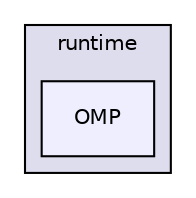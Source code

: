 digraph "arm_compute/runtime/OMP" {
  compound=true
  node [ fontsize="10", fontname="Helvetica"];
  edge [ labelfontsize="10", labelfontname="Helvetica"];
  subgraph clusterdir_8bc26130589aa16388b5a02f17abf2c2 {
    graph [ bgcolor="#ddddee", pencolor="black", label="runtime" fontname="Helvetica", fontsize="10", URL="dir_8bc26130589aa16388b5a02f17abf2c2.xhtml"]
  dir_b88a6d23833cc7e200916be8af5e3057 [shape=box, label="OMP", style="filled", fillcolor="#eeeeff", pencolor="black", URL="dir_b88a6d23833cc7e200916be8af5e3057.xhtml"];
  }
}

